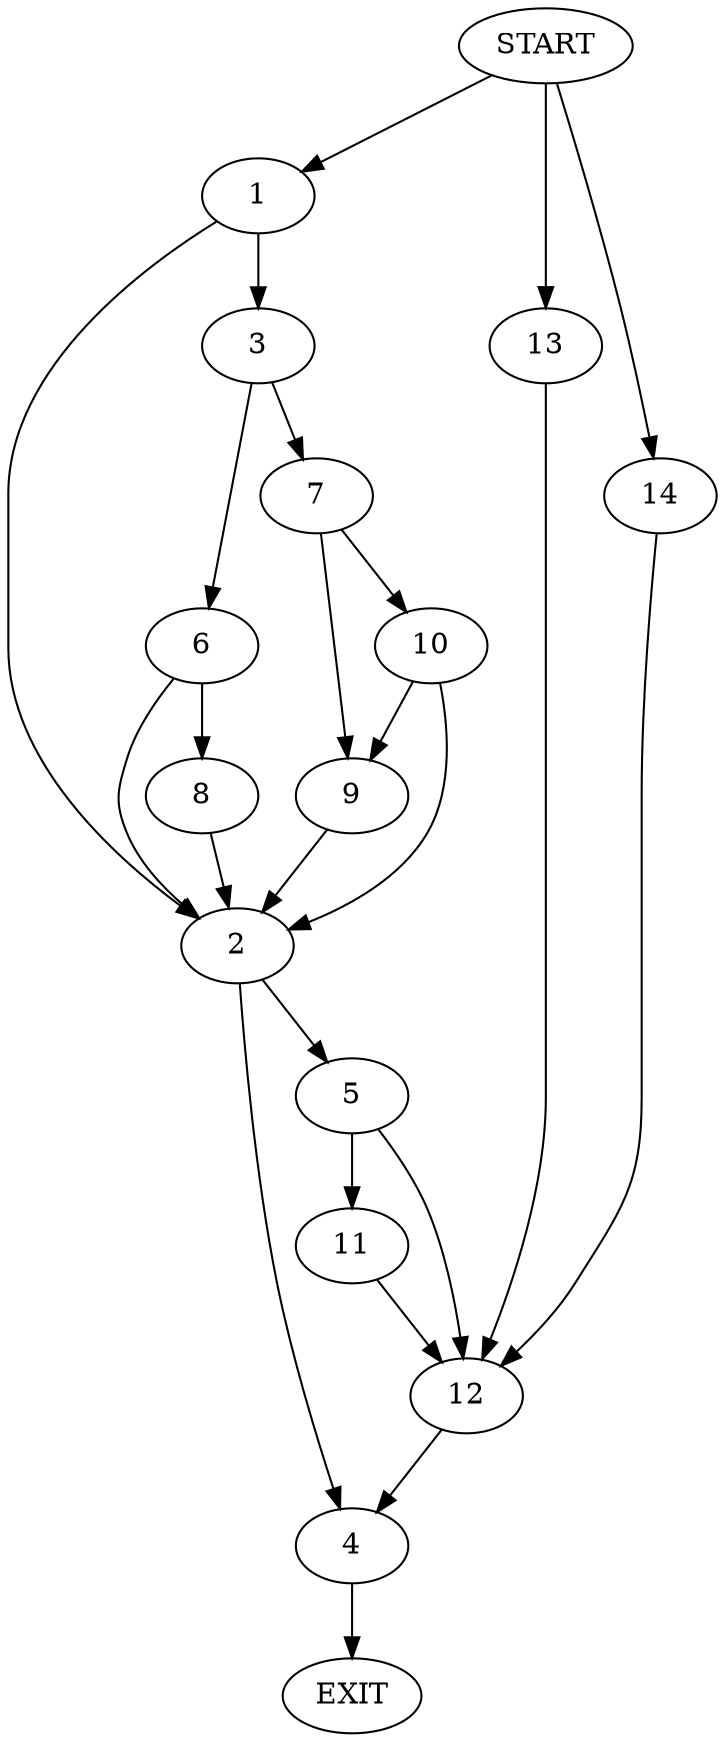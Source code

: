 digraph {
0 [label="START"]
15 [label="EXIT"]
0 -> 1
1 -> 2
1 -> 3
2 -> 4
2 -> 5
3 -> 6
3 -> 7
6 -> 8
6 -> 2
7 -> 9
7 -> 10
9 -> 2
10 -> 9
10 -> 2
8 -> 2
4 -> 15
5 -> 11
5 -> 12
12 -> 4
11 -> 12
0 -> 13
13 -> 12
0 -> 14
14 -> 12
}
